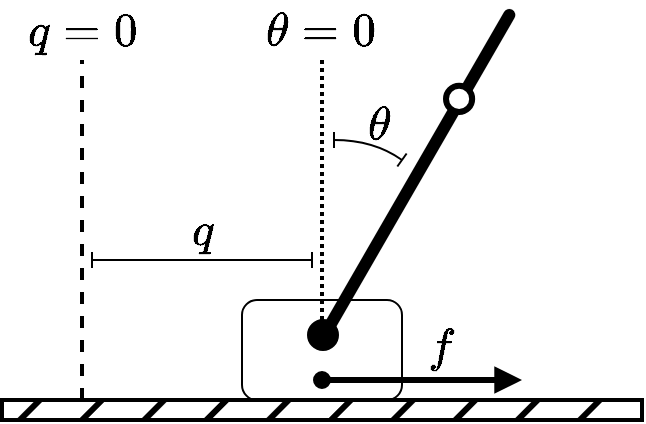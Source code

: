 <mxfile version="22.0.2" type="device">
  <diagram id="PKXgxyNqT-ygMeF7_D2m" name="Pagina-1">
    <mxGraphModel dx="1138" dy="824" grid="1" gridSize="10" guides="1" tooltips="1" connect="1" arrows="1" fold="1" page="1" pageScale="1" pageWidth="827" pageHeight="1169" math="1" shadow="0">
      <root>
        <mxCell id="0" />
        <mxCell id="1" parent="0" />
        <mxCell id="3qhbwhjmdzM9JfU7vgDt-1" value="" style="rounded=1;whiteSpace=wrap;html=1;strokeColor=#000000;" parent="1" vertex="1">
          <mxGeometry x="240" y="350" width="80" height="50" as="geometry" />
        </mxCell>
        <mxCell id="3qhbwhjmdzM9JfU7vgDt-2" value="" style="rounded=0;whiteSpace=wrap;html=1;fillStyle=hatch;fillColor=#000000;strokeWidth=2;" parent="1" vertex="1">
          <mxGeometry x="120" y="400" width="320" height="10" as="geometry" />
        </mxCell>
        <mxCell id="3qhbwhjmdzM9JfU7vgDt-8" value="$$\theta$$" style="text;html=1;strokeColor=none;fillColor=none;align=center;verticalAlign=middle;whiteSpace=wrap;rounded=0;fillStyle=auto;strokeWidth=1;fontSize=20;" parent="1" vertex="1">
          <mxGeometry x="279" y="247" width="60" height="30" as="geometry" />
        </mxCell>
        <mxCell id="3qhbwhjmdzM9JfU7vgDt-10" value="" style="endArrow=baseDash;html=1;rounded=0;strokeWidth=1;fontSize=20;sourcePerimeterSpacing=2;curved=1;startArrow=baseDash;startFill=0;endFill=0;" parent="1" edge="1">
          <mxGeometry width="50" height="50" relative="1" as="geometry">
            <mxPoint x="286" y="270" as="sourcePoint" />
            <mxPoint x="320" y="280" as="targetPoint" />
            <Array as="points">
              <mxPoint x="306" y="270" />
            </Array>
          </mxGeometry>
        </mxCell>
        <mxCell id="N75XSlWMp56Blasehade-1" value="" style="ellipse;whiteSpace=wrap;html=1;aspect=fixed;fillColor=#000000;" parent="1" vertex="1">
          <mxGeometry x="273" y="360" width="15" height="15" as="geometry" />
        </mxCell>
        <mxCell id="N75XSlWMp56Blasehade-3" value="" style="rounded=1;whiteSpace=wrap;html=1;fillColor=#000000;arcSize=50;rotation=-60;strokeWidth=0;" parent="1" vertex="1">
          <mxGeometry x="232.38" y="283.92" width="190" height="6" as="geometry" />
        </mxCell>
        <mxCell id="N75XSlWMp56Blasehade-4" value="" style="endArrow=block;html=1;rounded=0;startArrow=oval;startFill=1;strokeWidth=3;endFill=1;" parent="1" edge="1">
          <mxGeometry width="50" height="50" relative="1" as="geometry">
            <mxPoint x="280" y="390" as="sourcePoint" />
            <mxPoint x="380" y="390" as="targetPoint" />
          </mxGeometry>
        </mxCell>
        <mxCell id="N75XSlWMp56Blasehade-6" value="&lt;font&gt;$$q$$&lt;/font&gt;" style="text;html=1;strokeColor=none;fillColor=none;align=center;verticalAlign=middle;whiteSpace=wrap;rounded=0;fillStyle=auto;strokeWidth=1;fontSize=20;fontColor=#000000;" parent="1" vertex="1">
          <mxGeometry x="190" y="300" width="60" height="30" as="geometry" />
        </mxCell>
        <mxCell id="N75XSlWMp56Blasehade-7" value="" style="endArrow=none;dashed=1;html=1;strokeWidth=2;rounded=0;" parent="1" edge="1">
          <mxGeometry width="50" height="50" relative="1" as="geometry">
            <mxPoint x="160" y="400" as="sourcePoint" />
            <mxPoint x="160" y="230" as="targetPoint" />
          </mxGeometry>
        </mxCell>
        <mxCell id="N75XSlWMp56Blasehade-8" value="&lt;font&gt;$$q=0$$&lt;/font&gt;" style="text;html=1;strokeColor=none;fillColor=none;align=center;verticalAlign=middle;whiteSpace=wrap;rounded=0;fillStyle=auto;strokeWidth=1;fontSize=20;fontColor=#000000;" parent="1" vertex="1">
          <mxGeometry x="130" y="200" width="60" height="30" as="geometry" />
        </mxCell>
        <mxCell id="N75XSlWMp56Blasehade-9" value="&lt;font&gt;$$\theta=0$$&lt;/font&gt;" style="text;html=1;strokeColor=none;fillColor=none;align=center;verticalAlign=middle;whiteSpace=wrap;rounded=0;fillStyle=auto;strokeWidth=1;fontSize=20;fontColor=#000000;" parent="1" vertex="1">
          <mxGeometry x="250" y="200" width="60" height="30" as="geometry" />
        </mxCell>
        <mxCell id="N75XSlWMp56Blasehade-10" value="" style="endArrow=baseDash;html=1;rounded=0;endFill=0;startArrow=baseDash;startFill=0;" parent="1" edge="1">
          <mxGeometry width="50" height="50" relative="1" as="geometry">
            <mxPoint x="165" y="330" as="sourcePoint" />
            <mxPoint x="275" y="330" as="targetPoint" />
          </mxGeometry>
        </mxCell>
        <mxCell id="N75XSlWMp56Blasehade-13" value="&lt;font&gt;$$f$$&lt;/font&gt;" style="text;html=1;strokeColor=none;fillColor=none;align=center;verticalAlign=middle;whiteSpace=wrap;rounded=0;fillStyle=auto;strokeWidth=1;fontSize=20;fontColor=#000000;" parent="1" vertex="1">
          <mxGeometry x="310" y="358" width="60" height="30" as="geometry" />
        </mxCell>
        <mxCell id="N75XSlWMp56Blasehade-16" value="" style="group" parent="1" vertex="1" connectable="0">
          <mxGeometry x="342" y="242.92" width="13.08" height="13.08" as="geometry" />
        </mxCell>
        <mxCell id="N75XSlWMp56Blasehade-14" value="" style="ellipse;whiteSpace=wrap;html=1;aspect=fixed;strokeWidth=3;" parent="N75XSlWMp56Blasehade-16" vertex="1">
          <mxGeometry width="13.08" height="13.08" as="geometry" />
        </mxCell>
        <mxCell id="N75XSlWMp56Blasehade-11" value="" style="shape=image;verticalLabelPosition=bottom;labelBackgroundColor=default;verticalAlign=top;aspect=fixed;imageAspect=0;image=https://upload.wikimedia.org/wikipedia/commons/thumb/0/0b/Secchi_disk_pattern.svg/1920px-Secchi_disk_pattern.svg.png;" parent="N75XSlWMp56Blasehade-16" vertex="1">
          <mxGeometry x="0.654" y="0.654" width="11.772" height="11.772" as="geometry" />
        </mxCell>
        <mxCell id="3qhbwhjmdzM9JfU7vgDt-3" value="" style="endArrow=none;dashed=1;html=1;strokeWidth=2;rounded=0;dashPattern=1 1;" parent="1" edge="1">
          <mxGeometry width="50" height="50" relative="1" as="geometry">
            <mxPoint x="280" y="368" as="sourcePoint" />
            <mxPoint x="280" y="230" as="targetPoint" />
          </mxGeometry>
        </mxCell>
      </root>
    </mxGraphModel>
  </diagram>
</mxfile>
